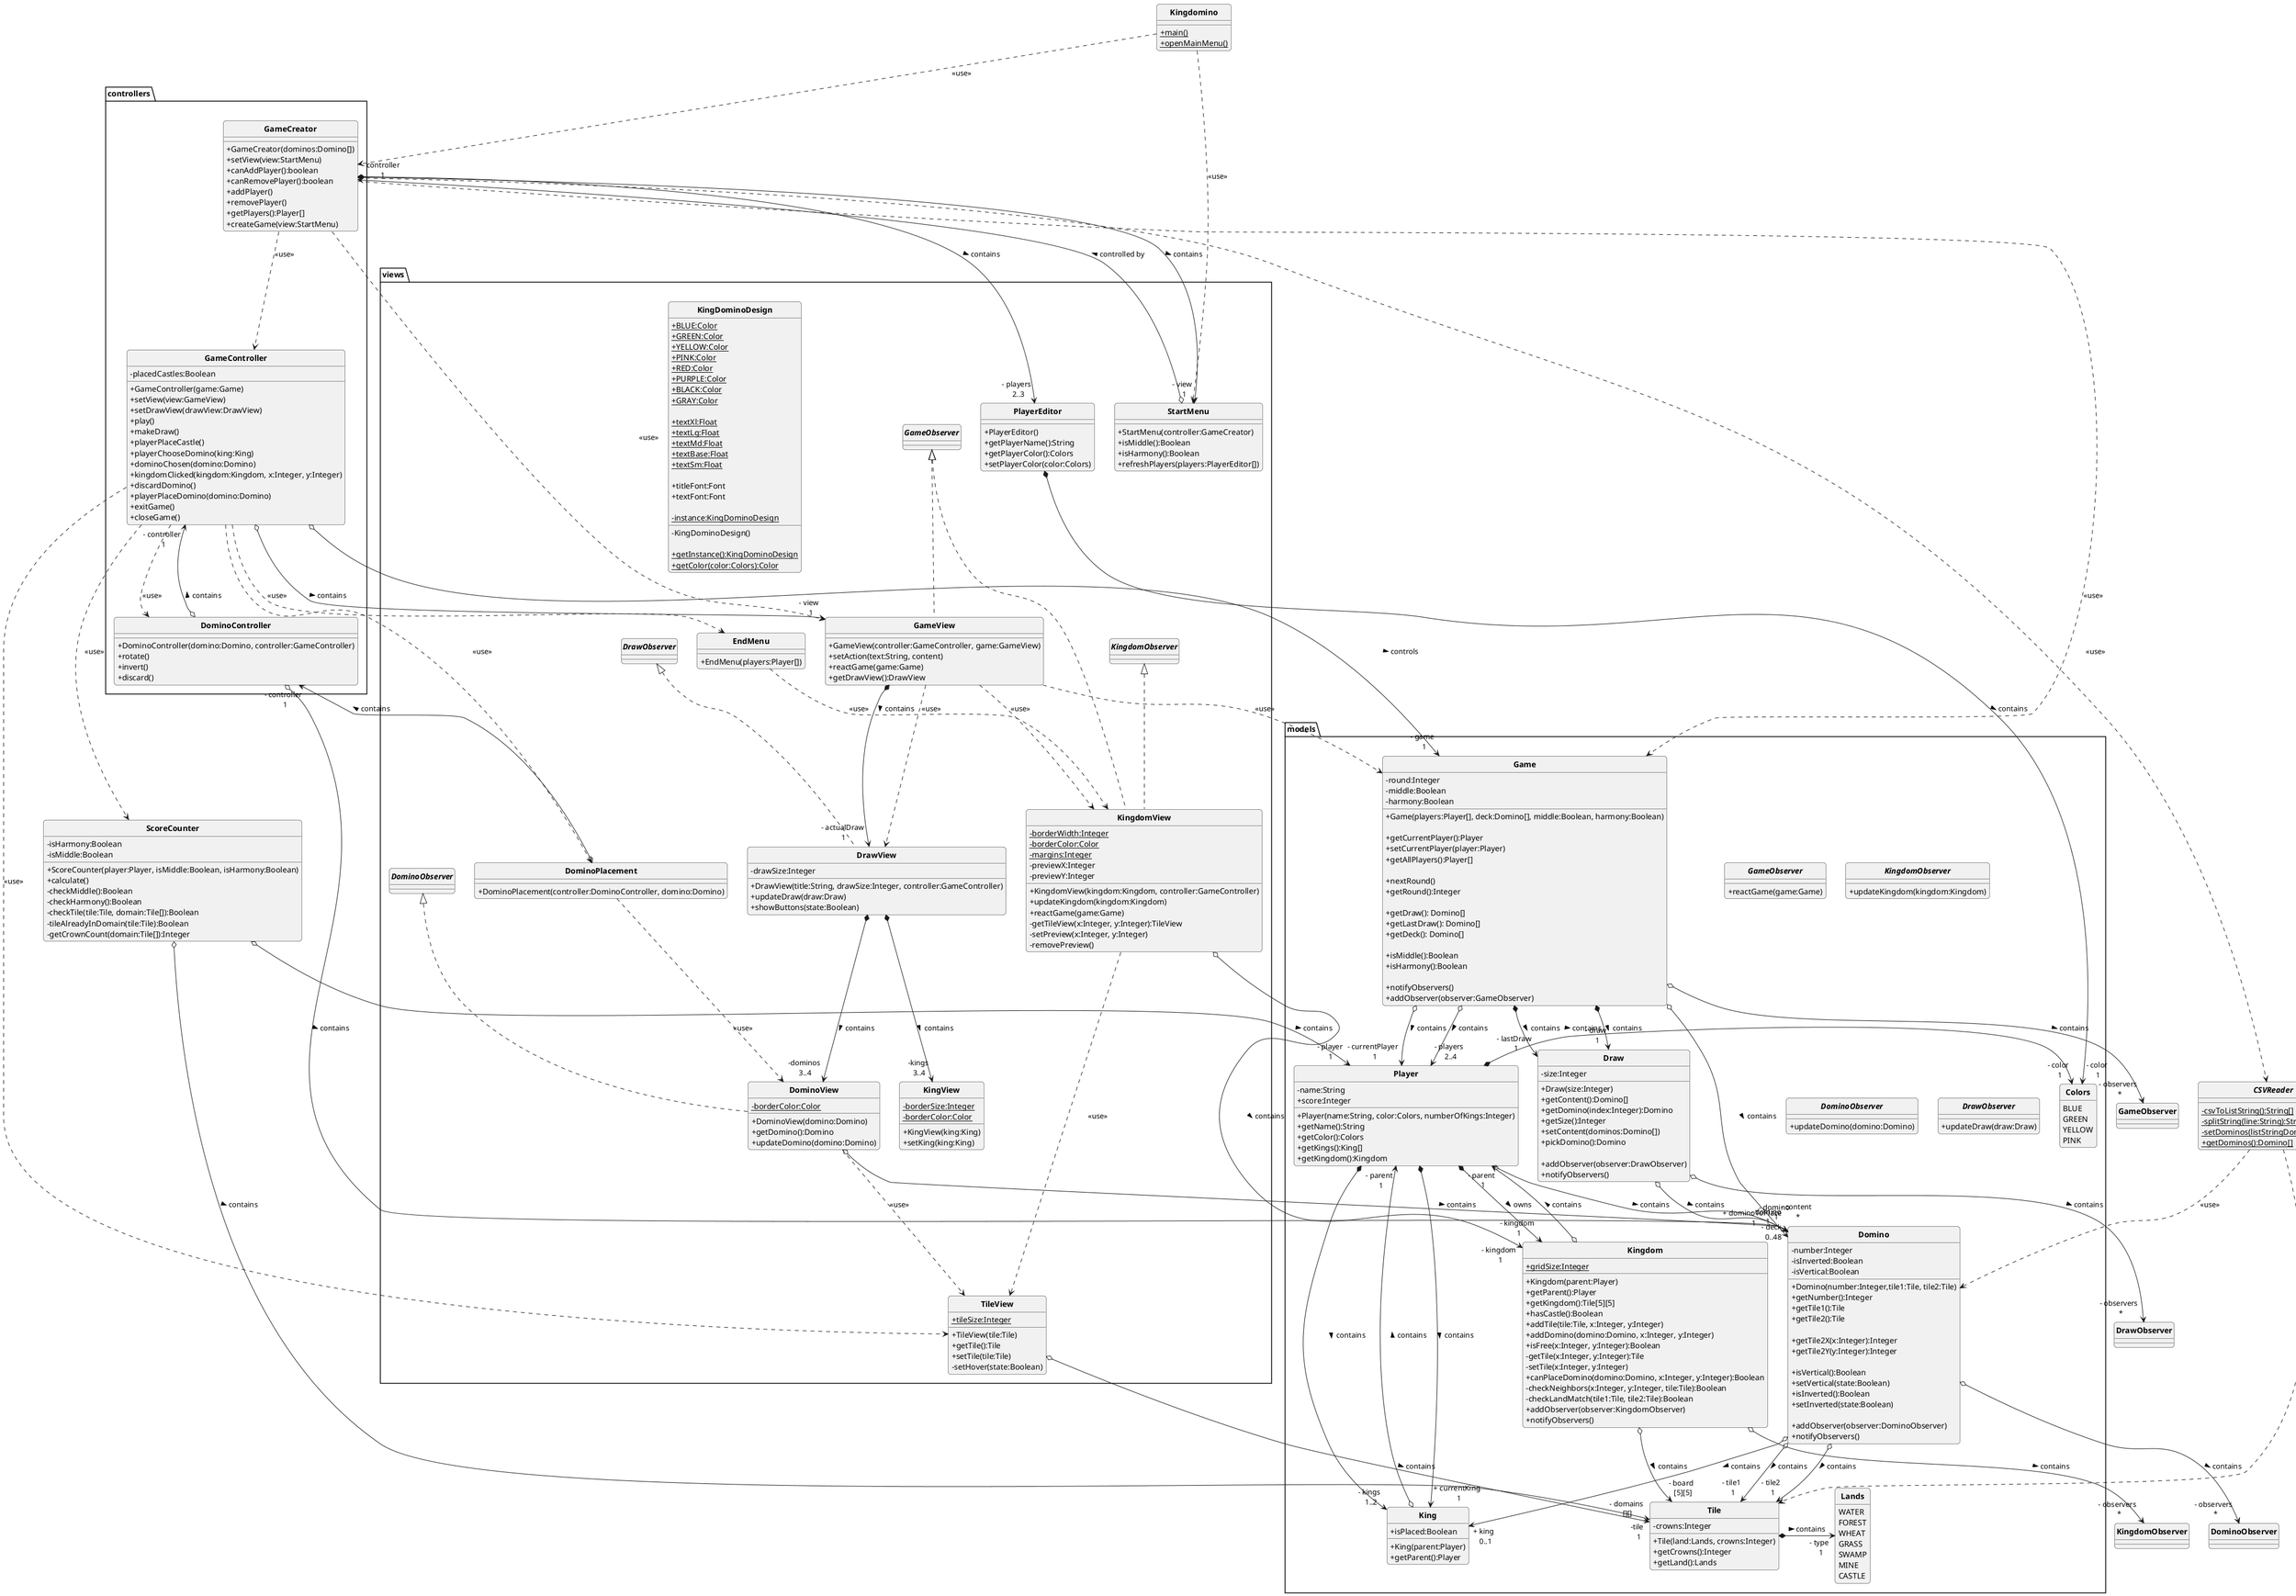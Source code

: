 @startuml
'https://plantuml.com/class-diagram

skinparam style strictuml
skinparam classAttributeIconSize 0
skinparam classFontStyle Bold
skinparam roundcorner 10
hide enum methods

class Kingdomino {
    + {static}main()
    + {static}openMainMenu()
}

abstract class CSVReader {
    - {static} csvToListString():String[]
    - {static} splitString(line:String):String[]
    - {static} setDominos(listStringDomino:String[])
    + {static} getDominos():Domino[]
}

class ScoreCounter {
    - isHarmony:Boolean
    - isMiddle:Boolean
    + ScoreCounter(player:Player, isMiddle:Boolean, isHarmony:Boolean)
    + calculate()
    - checkMiddle():Boolean
    - checkHarmony():Boolean
    - checkTile(tile:Tile, domain:Tile[]):Boolean
    - tileAlreadyInDomain(tile:Tile):Boolean
    - getCrownCount(domain:Tile[]):Integer
}

package models {

    interface GameObserver {
        + reactGame(game:Game)
    }

    class Game {
        - round:Integer
        - middle:Boolean
        - harmony:Boolean

        + Game(players:Player[], deck:Domino[], middle:Boolean, harmony:Boolean)

        + getCurrentPlayer():Player
        + setCurrentPlayer(player:Player)
        + getAllPlayers():Player[]

        + nextRound()
        + getRound():Integer

        + getDraw(): Domino[]
        + getLastDraw(): Domino[]
        + getDeck(): Domino[]

        + isMiddle():Boolean
        + isHarmony():Boolean

        + notifyObservers()
        + addObserver(observer:GameObserver)
    }

    class Draw {
        - size:Integer
        + Draw(size:Integer)
        + getContent():Domino[]
        + getDomino(index:Integer):Domino
        + getSize():Integer
        + setContent(dominos:Domino[])
        + pickDomino():Domino

        + addObserver(observer:DrawObserver)
        + notifyObservers()
    }

    class Player {
        - name:String
        + score:Integer
        + Player(name:String, color:Colors, numberOfKings:Integer)
        + getName():String
        + getColor():Colors
        + getKings():King[]
        + getKingdom():Kingdom
    }

    class King {
        + isPlaced:Boolean
        + King(parent:Player)
        + getParent():Player
    }

    class Kingdom {
        + {static}gridSize:Integer
        + Kingdom(parent:Player)
        + getParent():Player
        + getKingdom():Tile[5][5]
        + hasCastle():Boolean
        + addTile(tile:Tile, x:Integer, y:Integer)
        + addDomino(domino:Domino, x:Integer, y:Integer)
        + isFree(x:Integer, y:Integer):Boolean
        - getTile(x:Integer, y:Integer):Tile
        - setTile(x:Integer, y:Integer)
        + canPlaceDomino(domino:Domino, x:Integer, y:Integer):Boolean
        - checkNeighbors(x:Integer, y:Integer, tile:Tile):Boolean
        - checkLandMatch(tile1:Tile, tile2:Tile):Boolean
        + addObserver(observer:KingdomObserver)
        + notifyObservers()
    }

    class Domino {
        - number:Integer
        - isInverted:Boolean
        - isVertical:Boolean

        + Domino(number:Integer,tile1:Tile, tile2:Tile)
        + getNumber():Integer
        + getTile1():Tile
        + getTile2():Tile

        + getTile2X(x:Integer):Integer
        + getTile2Y(y:Integer):Integer

        + isVertical():Boolean
        + setVertical(state:Boolean)
        + isInverted():Boolean
        + setInverted(state:Boolean)

        + addObserver(observer:DominoObserver)
        + notifyObservers()
    }

    class Tile {
        - crowns:Integer
        + Tile(land:Lands, crowns:Integer)
        + getCrowns():Integer
        + getLand():Lands
    }

    enum Lands {
        WATER
        FOREST
        WHEAT
        GRASS
        SWAMP
        MINE
        CASTLE
    }

    enum Colors {
        BLUE
        GREEN
        YELLOW
        PINK
    }

    interface KingdomObserver {
        + updateKingdom(kingdom:Kingdom)
    }

    interface DominoObserver {
        + updateDomino(domino:Domino)
    }

    interface DrawObserver {
        + updateDraw(draw:Draw)
    }

}

package views {

    class GameView implements GameObserver {
        + GameView(controller:GameController, game:GameView)
        + setAction(text:String, content)
        + reactGame(game:Game)
        + getDrawView():DrawView
    }

    class StartMenu {
        + StartMenu(controller:GameCreator)
        + isMiddle():Boolean
        + isHarmony():Boolean
        + refreshPlayers(players:PlayerEditor[])
    }

    class EndMenu {
        + EndMenu(players:Player[])
    }

    class PlayerEditor {
        + PlayerEditor()
        + getPlayerName():String
        + getPlayerColor():Colors
        + setPlayerColor(color:Colors)
    }

    class KingdomView implements KingdomObserver, GameObserver {
        - {static}borderWidth:Integer
        - {static}borderColor:Color
        - {static}margins:Integer
        - previewX:Integer
        - previewY:Integer
        + KingdomView(kingdom:Kingdom, controller:GameController)
        + updateKingdom(kingdom:Kingdom)
        + reactGame(game:Game)
        - getTileView(x:Integer, y:Integer):TileView
        - setPreview(x:Integer, y:Integer)
        - removePreview()
    }

    class DrawView implements DrawObserver {
        - drawSize:Integer
        + DrawView(title:String, drawSize:Integer, controller:GameController)
        + updateDraw(draw:Draw)
        + showButtons(state:Boolean)
    }

    class DominoView implements DominoObserver {
        - {static}borderColor:Color
        + DominoView(domino:Domino)
        + getDomino():Domino
        + updateDomino(domino:Domino)
    }

    class TileView {
        + {static}tileSize:Integer
        + TileView(tile:Tile)
        + getTile():Tile
        + setTile(tile:Tile)
        - setHover(state:Boolean)
    }

    class KingDominoDesign {
        + {static}BLUE:Color
        + {static}GREEN:Color
        + {static}YELLOW:Color
        + {static}PINK:Color
        + {static}RED:Color
        + {static}PURPLE:Color
        + {static}BLACK:Color
        + {static}GRAY:Color

        + {static}textXl:Float
        + {static}textLg:Float
        + {static}textMd:Float
        + {static}textBase:Float
        + {static}textSm:Float

        + titleFont:Font
        + textFont:Font

        - {static}instance:KingDominoDesign

        - KingDominoDesign()

        + {static}getInstance():KingDominoDesign
        + {static}getColor(color:Colors):Color

    }

    class DominoPlacement {
        + DominoPlacement(controller:DominoController, domino:Domino)
    }

    class KingView {
        - {static}borderSize:Integer
        - {static}borderColor:Color
        + KingView(king:King)
        + setKing(king:King)
    }

}

package controllers {

    class GameController {
        - placedCastles:Boolean
        + GameController(game:Game)
        + setView(view:GameView)
        + setDrawView(drawView:DrawView)
        + play()
        + makeDraw()
        + playerPlaceCastle()
        + playerChooseDomino(king:King)
        + dominoChosen(domino:Domino)
        + kingdomClicked(kingdom:Kingdom, x:Integer, y:Integer)
        + discardDomino()
        + playerPlaceDomino(domino:Domino)
        + exitGame()
        + closeGame()
    }

    class GameCreator {
        + GameCreator(dominos:Domino[])
        + setView(view:StartMenu)
        + canAddPlayer():boolean
        + canRemovePlayer():boolean
        + addPlayer()
        + removePlayer()
        + getPlayers():Player[]
        + createGame(view:StartMenu)
    }

    class DominoController {
        + DominoController(domino:Domino, controller:GameController)
        + rotate()
        + invert()
        + discard()
    }

}

Kingdomino ..> StartMenu : "<<use>>"
Kingdomino ..> GameCreator : "<<use>>"

CSVReader ..> Tile : <<use>>
CSVReader ..> Domino : <<use>>

GameCreator *--> "- players \n 2..3" PlayerEditor : > contains
GameCreator o--> "- view \n 1" StartMenu : > contains
GameCreator ..> Game : "<<use>>"
GameCreator ..> GameView : "<<use>>"
GameCreator ..> GameController : "<<use>>"
GameCreator ..> CSVReader : "<<use>>"

Game o--> "- players \n 2..4" Player : > contains
Game o--> "- deck \n 0..48" Domino : > contains
Game *--> "- draw \n 1" Draw : > contains
Game *--> "- lastDraw \n 1" Draw : > contains
Game o--> "- observers \n *" GameObserver : > contains
Game o--> "- currentPlayer \n 1" Player : > contains

Draw o--> "- content \n *" Domino : > contains
Draw o--> "- observers \n *" DrawObserver : > contains

GameController o--> "- game \n 1" Game : > controls
GameController o--> "- view \n 1" GameView : > contains
GameController ..> DominoPlacement : <<use>>
GameController ..> DominoController : <<use>>
GameController ..> ScoreCounter : <<use>>
GameController ..> TileView : <<use>>
GameController ..> EndMenu : <<use>>

GameView ..> Game : "<<use>>"
GameView ..> DrawView : <<use>>
GameView ..> KingdomView : "<<use>>"
GameView *--> " - actualDraw \n 1" DrawView : > contains

StartMenu o--> "- controller \n 1" GameCreator : > controlled by

PlayerEditor *--> " - color \n 1" Colors : > contains

EndMenu ..> KingdomView : <<use>>

Player *--> "- kingdom \n 1" Kingdom : > owns
Player *--> "- kings \n 1..2" King : > contains
Player *--> "+ currentKing \n 1" King : > contains
Player *-> "- color \n 1" Colors : > contains
Player o--> "+ dominoToPlace \n 1" Domino : > contains

King o--> "- parent \n 1" Player : > contains

Kingdom o--> "- parent \n 1" Player : > contains
Kingdom o--> "- board \n [5][5]" Tile : > contains
Kingdom o--> "- observers \n *" KingdomObserver : > contains

DominoController o--> "- domino \n 1" Domino : > contains
DominoController o--> "- controller \n 1" GameController : > contains

DominoPlacement o--> "- controller \n 1" DominoController : > contains

KingdomView o--> "- kingdom \n 1" Kingdom : > contains
KingdomView ..> TileView : <<use>>

DrawView *--> " -dominos \n 3..4" DominoView : > contains
DrawView *--> " -kings \n 3..4" KingView : > contains

DominoView o--> "- domino \n 1" Domino : > contains
DominoView ..> TileView : <<use>>

DominoPlacement ..> DominoView : <<use>>

Domino o-> "- tile1 \n 1" Tile : > contains
Domino o-> "- tile2 \n 1" Tile : > contains
Domino o--> "+ king \n 0..1" King : > contains
Domino o--> "- observers \n *" DominoObserver : > contains

Tile *-> "- type \n 1" Lands : > contains

TileView o--> "-tile \n 1" Tile : > contains

ScoreCounter o--> " - player \n 1" Player : > contains
ScoreCounter o--> " - domains \n [][]" Tile : > contains

@enduml